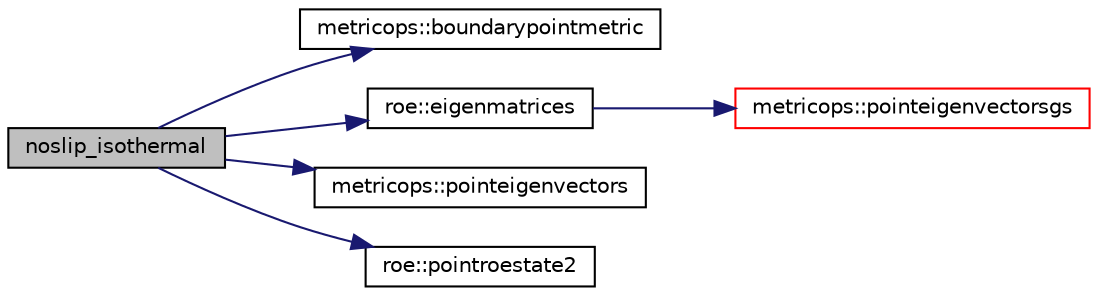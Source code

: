 digraph "noslip_isothermal"
{
 // INTERACTIVE_SVG=YES
  bgcolor="transparent";
  edge [fontname="Helvetica",fontsize="10",labelfontname="Helvetica",labelfontsize="10"];
  node [fontname="Helvetica",fontsize="10",shape=record];
  rankdir="LR";
  Node10 [label="noslip_isothermal",height=0.2,width=0.4,color="black", fillcolor="grey75", style="filled", fontcolor="black"];
  Node10 -> Node11 [color="midnightblue",fontsize="10",style="solid",fontname="Helvetica"];
  Node11 [label="metricops::boundarypointmetric",height=0.2,width=0.4,color="black",URL="$namespacemetricops.html#a559dbfa02010196e008715e7a019a2cd"];
  Node10 -> Node12 [color="midnightblue",fontsize="10",style="solid",fontname="Helvetica"];
  Node12 [label="roe::eigenmatrices",height=0.2,width=0.4,color="black",URL="$namespaceroe.html#acb3b55f2bf22c43e91196d4915f7fecb"];
  Node12 -> Node13 [color="midnightblue",fontsize="10",style="solid",fontname="Helvetica"];
  Node13 [label="metricops::pointeigenvectorsgs",height=0.2,width=0.4,color="red",URL="$namespacemetricops.html#a6cac925729827357652e938b64681663"];
  Node10 -> Node15 [color="midnightblue",fontsize="10",style="solid",fontname="Helvetica"];
  Node15 [label="metricops::pointeigenvectors",height=0.2,width=0.4,color="black",URL="$namespacemetricops.html#af7524e334ad2b738e5ecd980dbc92041"];
  Node10 -> Node16 [color="midnightblue",fontsize="10",style="solid",fontname="Helvetica"];
  Node16 [label="roe::pointroestate2",height=0.2,width=0.4,color="black",URL="$namespaceroe.html#aa40cd6c8eebd973a90987a77c8efa884"];
}
